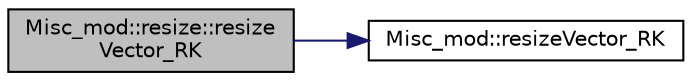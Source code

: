 digraph "Misc_mod::resize::resizeVector_RK"
{
 // LATEX_PDF_SIZE
  edge [fontname="Helvetica",fontsize="10",labelfontname="Helvetica",labelfontsize="10"];
  node [fontname="Helvetica",fontsize="10",shape=record];
  rankdir="LR";
  Node1 [label="Misc_mod::resize::resize\lVector_RK",height=0.2,width=0.4,color="black", fillcolor="grey75", style="filled", fontcolor="black",tooltip="Resize the input 1-dimensional real vector to a new size."];
  Node1 -> Node2 [color="midnightblue",fontsize="10",style="solid",fontname="Helvetica"];
  Node2 [label="Misc_mod::resizeVector_RK",height=0.2,width=0.4,color="black", fillcolor="white", style="filled",URL="$namespaceMisc__mod.html#a7b925f20075ef014df4027a7a98b5432",tooltip="Resize the input 1-dimensional real vector to a new size."];
}
